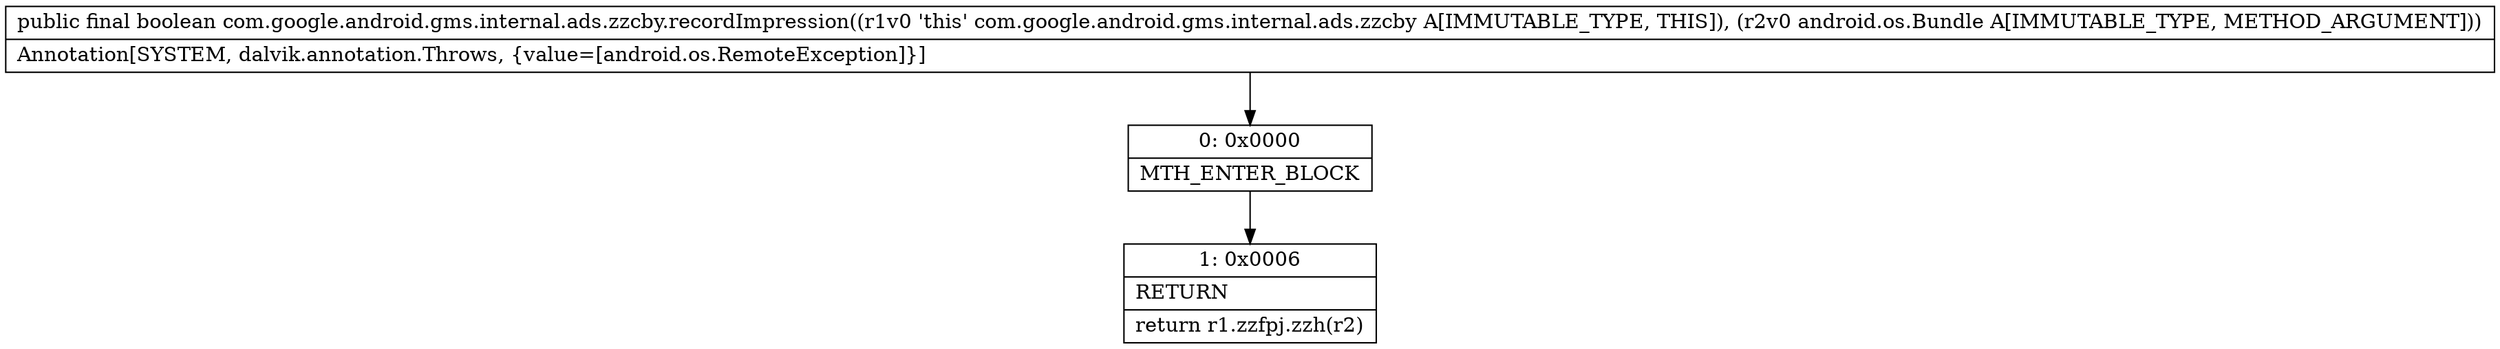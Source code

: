 digraph "CFG forcom.google.android.gms.internal.ads.zzcby.recordImpression(Landroid\/os\/Bundle;)Z" {
Node_0 [shape=record,label="{0\:\ 0x0000|MTH_ENTER_BLOCK\l}"];
Node_1 [shape=record,label="{1\:\ 0x0006|RETURN\l|return r1.zzfpj.zzh(r2)\l}"];
MethodNode[shape=record,label="{public final boolean com.google.android.gms.internal.ads.zzcby.recordImpression((r1v0 'this' com.google.android.gms.internal.ads.zzcby A[IMMUTABLE_TYPE, THIS]), (r2v0 android.os.Bundle A[IMMUTABLE_TYPE, METHOD_ARGUMENT]))  | Annotation[SYSTEM, dalvik.annotation.Throws, \{value=[android.os.RemoteException]\}]\l}"];
MethodNode -> Node_0;
Node_0 -> Node_1;
}

